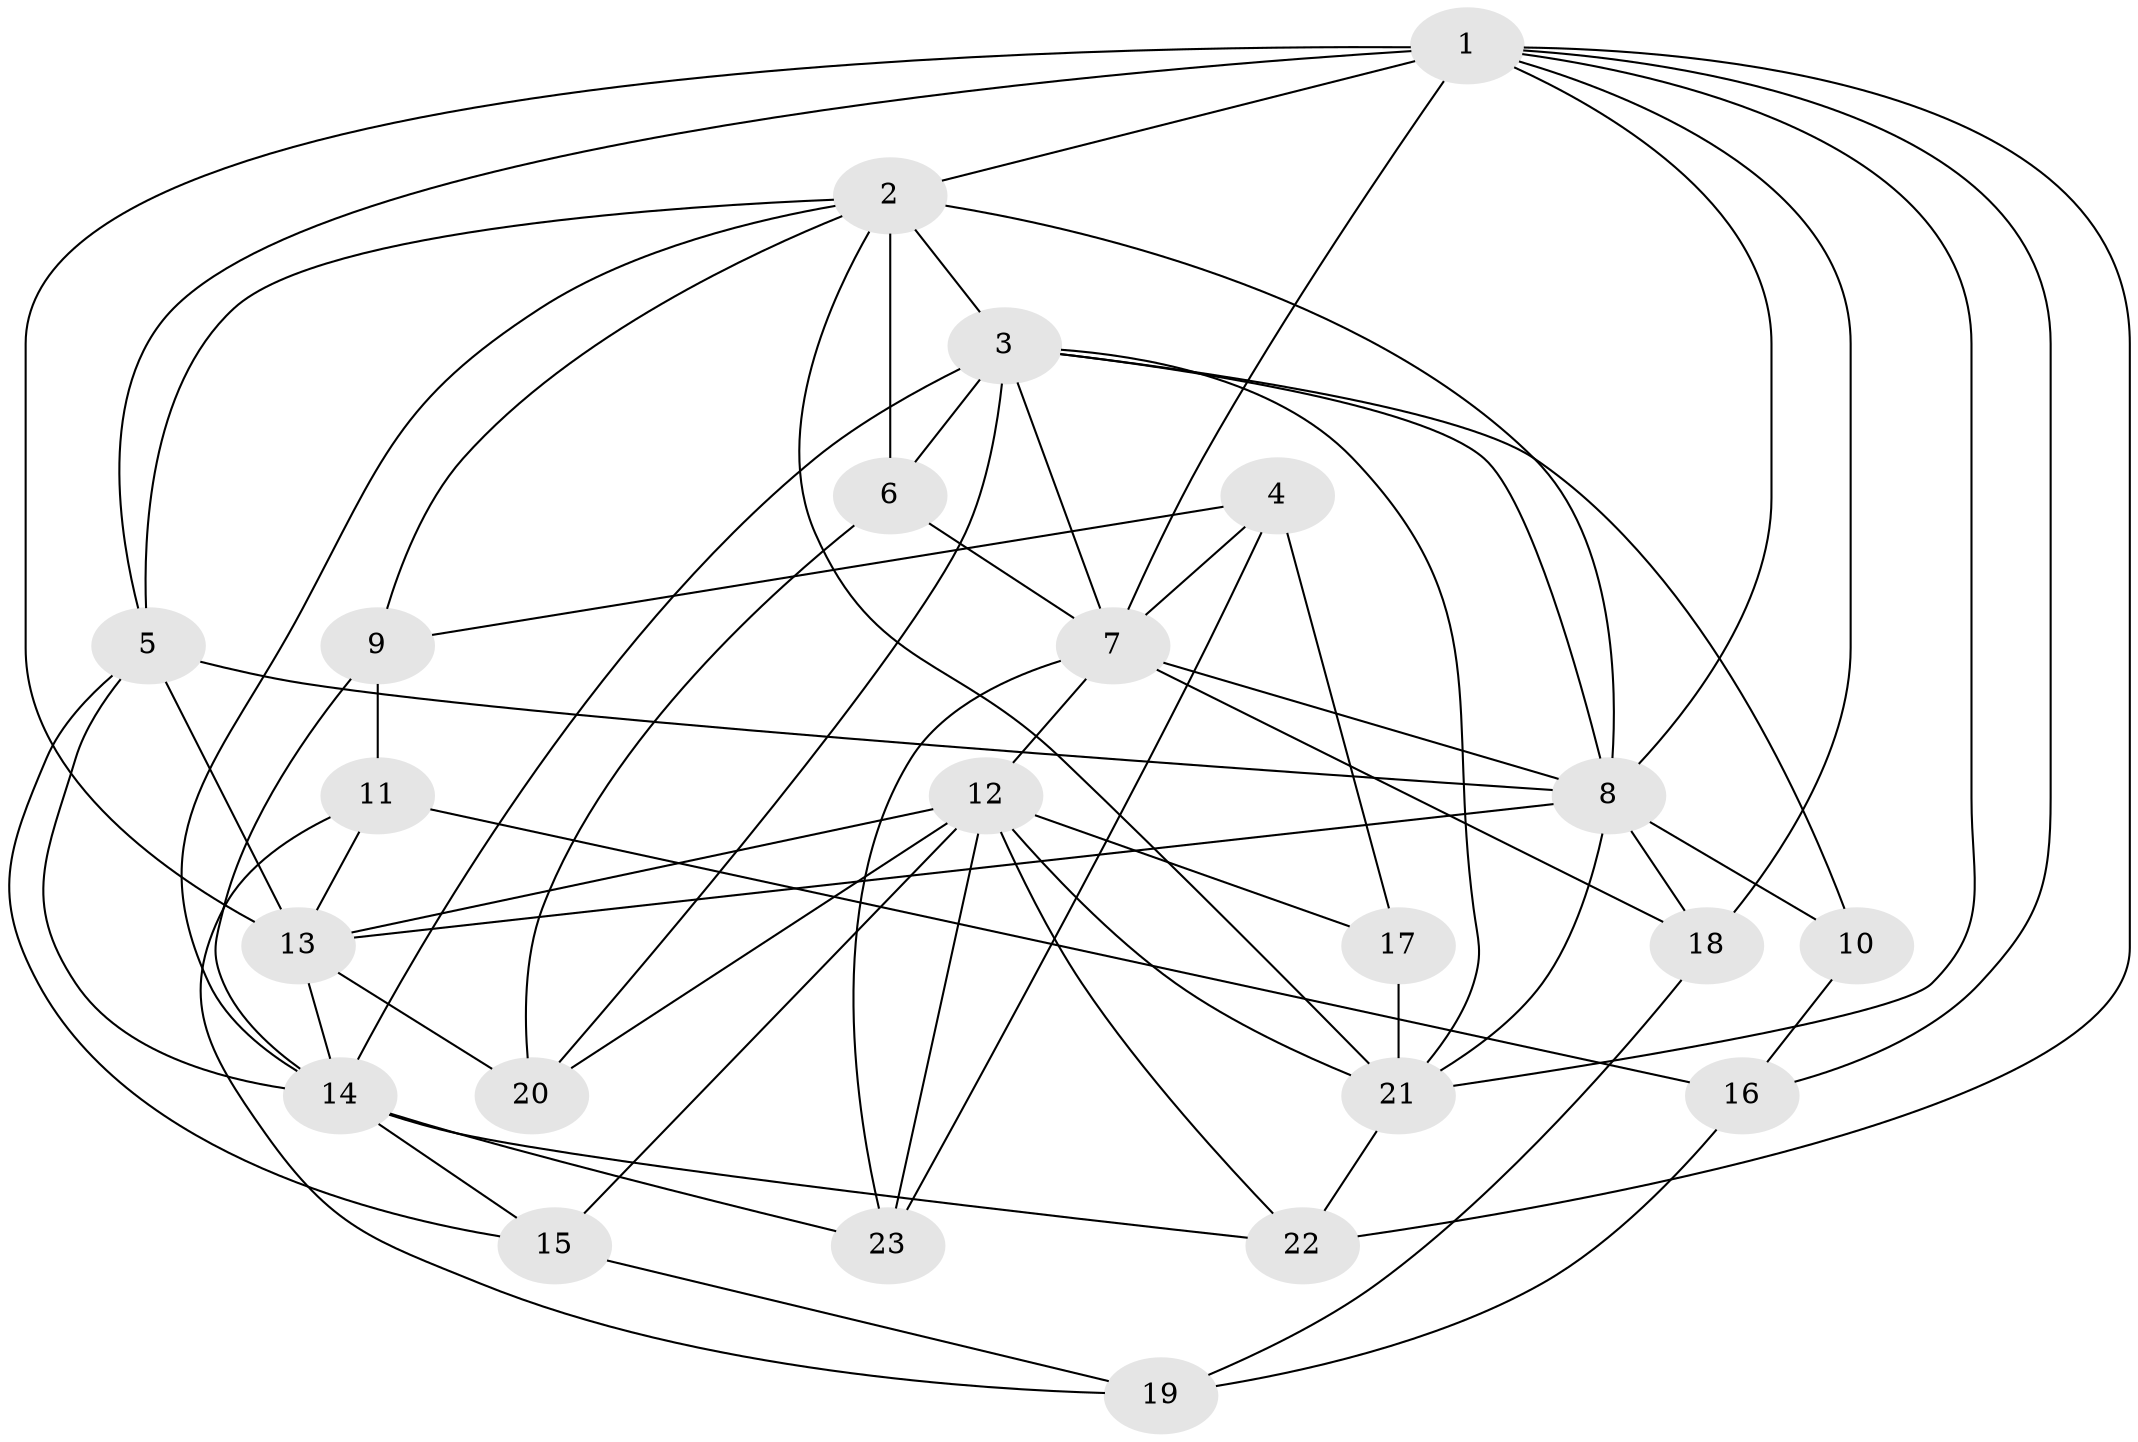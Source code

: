 // original degree distribution, {4: 1.0}
// Generated by graph-tools (version 1.1) at 2025/53/03/04/25 22:53:36]
// undirected, 23 vertices, 64 edges
graph export_dot {
  node [color=gray90,style=filled];
  1;
  2;
  3;
  4;
  5;
  6;
  7;
  8;
  9;
  10;
  11;
  12;
  13;
  14;
  15;
  16;
  17;
  18;
  19;
  20;
  21;
  22;
  23;
  1 -- 2 [weight=2.0];
  1 -- 5 [weight=1.0];
  1 -- 7 [weight=1.0];
  1 -- 8 [weight=1.0];
  1 -- 13 [weight=1.0];
  1 -- 16 [weight=1.0];
  1 -- 18 [weight=1.0];
  1 -- 21 [weight=1.0];
  1 -- 22 [weight=1.0];
  2 -- 3 [weight=2.0];
  2 -- 5 [weight=2.0];
  2 -- 6 [weight=2.0];
  2 -- 8 [weight=1.0];
  2 -- 9 [weight=1.0];
  2 -- 14 [weight=1.0];
  2 -- 21 [weight=1.0];
  3 -- 6 [weight=2.0];
  3 -- 7 [weight=1.0];
  3 -- 8 [weight=1.0];
  3 -- 10 [weight=1.0];
  3 -- 14 [weight=1.0];
  3 -- 20 [weight=1.0];
  3 -- 21 [weight=1.0];
  4 -- 7 [weight=1.0];
  4 -- 9 [weight=1.0];
  4 -- 17 [weight=1.0];
  4 -- 23 [weight=1.0];
  5 -- 8 [weight=1.0];
  5 -- 13 [weight=2.0];
  5 -- 14 [weight=1.0];
  5 -- 15 [weight=1.0];
  6 -- 7 [weight=1.0];
  6 -- 20 [weight=1.0];
  7 -- 8 [weight=2.0];
  7 -- 12 [weight=2.0];
  7 -- 18 [weight=1.0];
  7 -- 23 [weight=1.0];
  8 -- 10 [weight=2.0];
  8 -- 13 [weight=2.0];
  8 -- 18 [weight=1.0];
  8 -- 21 [weight=1.0];
  9 -- 11 [weight=1.0];
  9 -- 14 [weight=1.0];
  10 -- 16 [weight=1.0];
  11 -- 13 [weight=1.0];
  11 -- 16 [weight=1.0];
  11 -- 19 [weight=1.0];
  12 -- 13 [weight=1.0];
  12 -- 15 [weight=1.0];
  12 -- 17 [weight=1.0];
  12 -- 20 [weight=2.0];
  12 -- 21 [weight=1.0];
  12 -- 22 [weight=1.0];
  12 -- 23 [weight=1.0];
  13 -- 14 [weight=1.0];
  13 -- 20 [weight=2.0];
  14 -- 15 [weight=1.0];
  14 -- 22 [weight=1.0];
  14 -- 23 [weight=1.0];
  15 -- 19 [weight=1.0];
  16 -- 19 [weight=1.0];
  17 -- 21 [weight=2.0];
  18 -- 19 [weight=1.0];
  21 -- 22 [weight=1.0];
}

